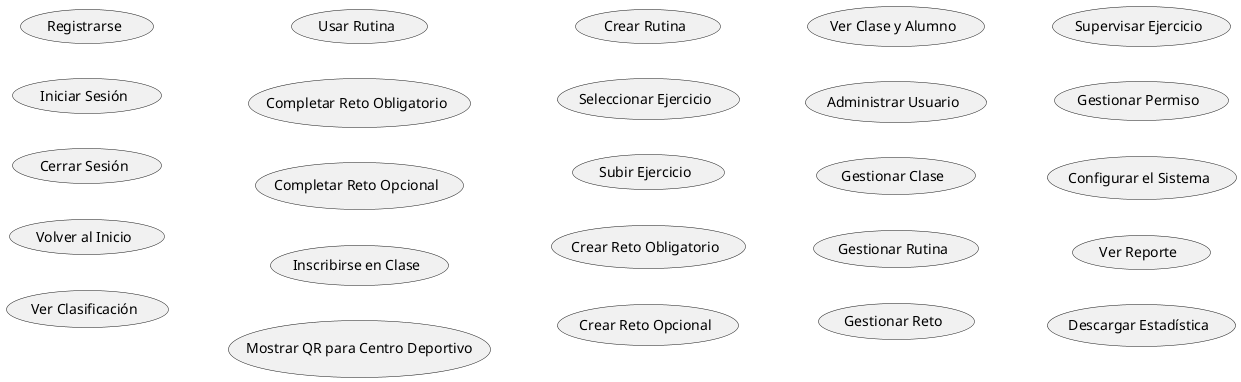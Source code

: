 @startuml
left to right direction

usecase "Registrarse" as Registrarse

usecase "Iniciar Sesión" as IniciarSesion
usecase "Cerrar Sesión" as CerrarSesion
usecase "Volver al Inicio" as VolverInicio

usecase "Ver Clasificación" as VerClasificacion
usecase "Usar Rutina" as UsarRutina
usecase "Completar Reto Obligatorio" as CompletarRetoObligatorio
usecase "Completar Reto Opcional" as CompletarRetoOpcional
usecase "Inscribirse en Clase" as InscribirseClase
usecase "Mostrar QR para Centro Deportivo" as UsarQR
usecase "Crear Rutina" as CrearRutinaPersonalizada
usecase "Seleccionar Ejercicio" as SeleccionarEjercicio

usecase "Subir Ejercicio" as SubirEjercicio
usecase "Crear Reto Obligatorio" as CrearRetoObligatorio
usecase "Crear Reto Opcional" as CrearRetoOpcional
usecase "Ver Clase y Alumno" as VerClaseAlumno

usecase "Administrar Usuario" as AdministrarUsuario
usecase "Gestionar Clase" as GestionarClase
usecase "Gestionar Rutina" as GestionarRutina
usecase "Gestionar Reto" as GestionarReto
usecase "Supervisar Ejercicio" as SupervisarEjercicio
usecase "Gestionar Permiso" as GestionarPermiso
usecase "Configurar el Sistema" as ConfigurarSistema
usecase "Ver Reporte" as VerReporte
usecase "Descargar Estadística" as DescargarEstadistica


@enduml
